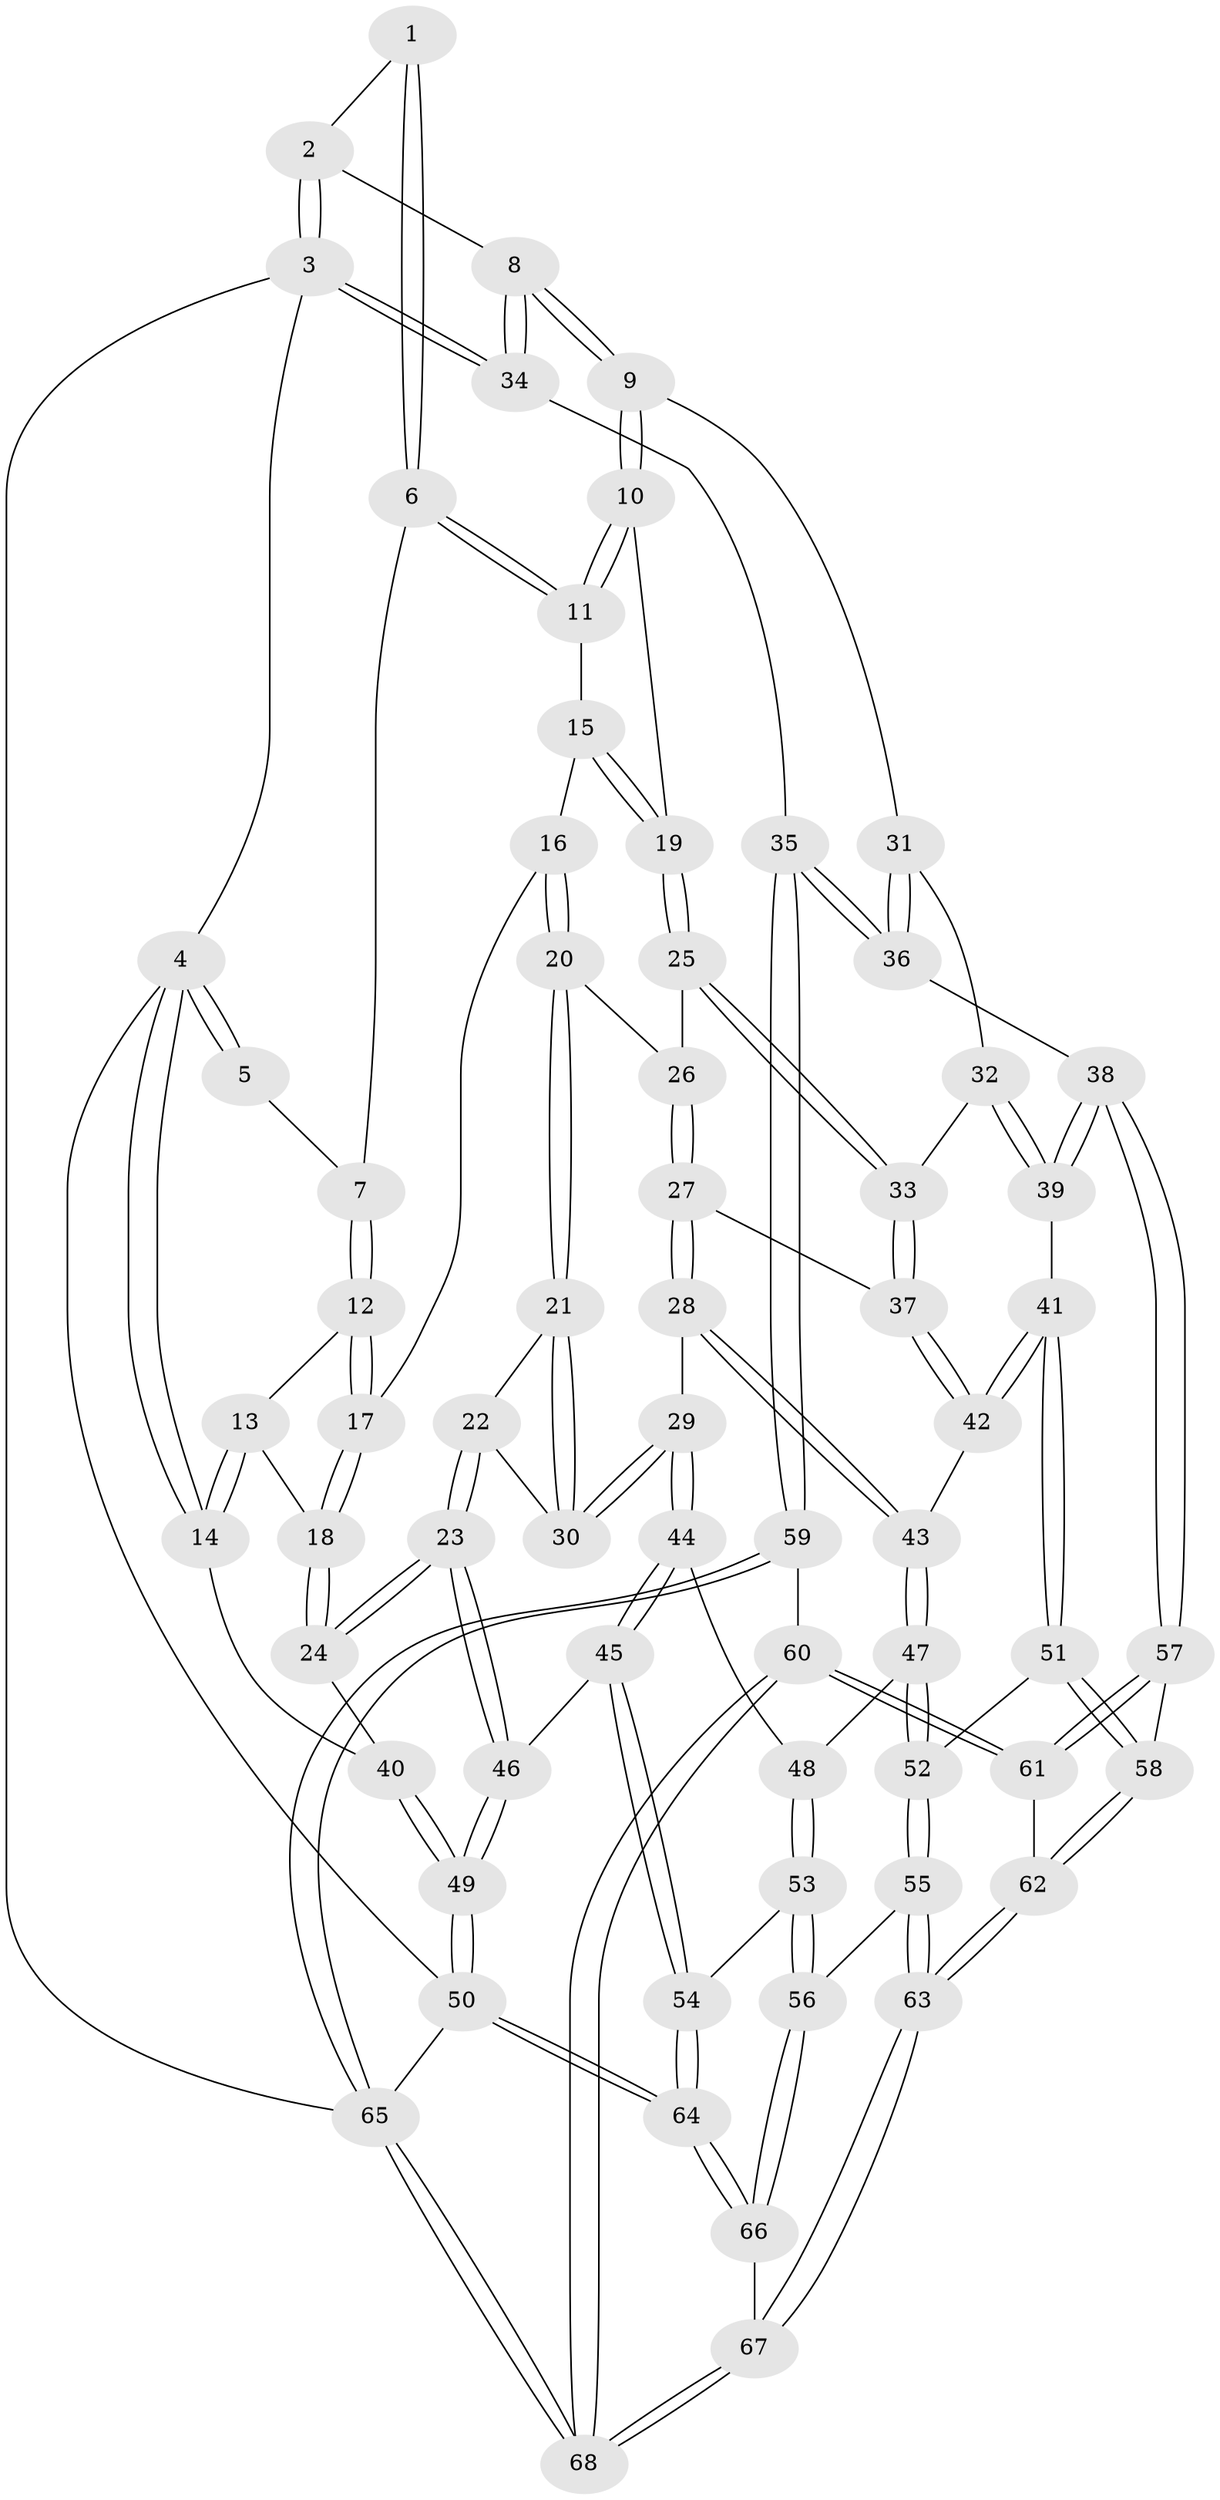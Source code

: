 // Generated by graph-tools (version 1.1) at 2025/38/03/09/25 02:38:50]
// undirected, 68 vertices, 167 edges
graph export_dot {
graph [start="1"]
  node [color=gray90,style=filled];
  1 [pos="+0.5609338547487556+0"];
  2 [pos="+0.7291226597801919+0"];
  3 [pos="+1+0"];
  4 [pos="+0+0"];
  5 [pos="+0.16932602569659666+0"];
  6 [pos="+0.5484039355209689+0"];
  7 [pos="+0.20583877610968612+0.09332437995060705"];
  8 [pos="+0.9644631248080662+0.2539490119006033"];
  9 [pos="+0.9541291237323861+0.2563074985051636"];
  10 [pos="+0.8631622250995639+0.26375968845419506"];
  11 [pos="+0.546666956983852+0"];
  12 [pos="+0.19436162425888048+0.1203475032263178"];
  13 [pos="+0.009532583447899938+0.15177173776481984"];
  14 [pos="+0+0.10852909673980439"];
  15 [pos="+0.5116360100327285+0.1345335395103622"];
  16 [pos="+0.4333569154730482+0.24162955354267693"];
  17 [pos="+0.3236321043610753+0.25911374433527"];
  18 [pos="+0.2203964533295827+0.3716378756168623"];
  19 [pos="+0.7327945532512101+0.31371151415699866"];
  20 [pos="+0.441206003924534+0.26085782004558095"];
  21 [pos="+0.4373193855091213+0.30222330045714274"];
  22 [pos="+0.34721179819970427+0.4856979679399508"];
  23 [pos="+0.19950316090789172+0.5234229095470929"];
  24 [pos="+0.18543045456713392+0.4635869875552959"];
  25 [pos="+0.6932699035634179+0.38385133057570603"];
  26 [pos="+0.4968911264826481+0.31803158664345915"];
  27 [pos="+0.5510054648633013+0.43861458445733326"];
  28 [pos="+0.5189583901774218+0.5005182076906444"];
  29 [pos="+0.4640500269248932+0.5029060577130098"];
  30 [pos="+0.4452381517056596+0.486726336331203"];
  31 [pos="+0.8168266986723427+0.45114776013841434"];
  32 [pos="+0.7750599148109112+0.4554919959874321"];
  33 [pos="+0.6885738375656171+0.41162099065095403"];
  34 [pos="+1+0.31265721654388484"];
  35 [pos="+1+0.5573139189216881"];
  36 [pos="+0.901119602669179+0.6227558646407642"];
  37 [pos="+0.6828073002290228+0.4213307184680131"];
  38 [pos="+0.8910376298799428+0.626757390310097"];
  39 [pos="+0.8116369507453354+0.6145743761351978"];
  40 [pos="+0+0.29243324702491147"];
  41 [pos="+0.7817938117405575+0.6149167491879226"];
  42 [pos="+0.6781491093960633+0.4878249859197283"];
  43 [pos="+0.581574876113584+0.5647883750841662"];
  44 [pos="+0.43625025240635923+0.5857579511773601"];
  45 [pos="+0.19534618237670986+0.6433657984834162"];
  46 [pos="+0.18713525976046697+0.6363813895833518"];
  47 [pos="+0.583536674498496+0.6270049921539853"];
  48 [pos="+0.48995720439138507+0.6471721304178253"];
  49 [pos="+0+0.7709676416231372"];
  50 [pos="+0+1"];
  51 [pos="+0.6560588240264591+0.6888816168176867"];
  52 [pos="+0.6413776638623432+0.6854567628117414"];
  53 [pos="+0.3979696716973534+0.8025999096841343"];
  54 [pos="+0.29047248628119754+0.7757203858908034"];
  55 [pos="+0.5234624257578269+0.7983010596542144"];
  56 [pos="+0.43176781673054254+0.8283537371521054"];
  57 [pos="+0.8532827258624703+0.7399237777576876"];
  58 [pos="+0.7057340129173993+0.8105025384876223"];
  59 [pos="+1+0.7368950380123105"];
  60 [pos="+0.8998483041623219+0.8966424953770271"];
  61 [pos="+0.8733792256950149+0.8720009323376786"];
  62 [pos="+0.7022866752440765+0.8682070564439983"];
  63 [pos="+0.6924888917658281+0.882010666127312"];
  64 [pos="+0.025211486872987295+1"];
  65 [pos="+1+1"];
  66 [pos="+0.5453557859772947+1"];
  67 [pos="+0.6147581768933816+1"];
  68 [pos="+0.8600826298308637+1"];
  1 -- 2;
  1 -- 6;
  1 -- 6;
  2 -- 3;
  2 -- 3;
  2 -- 8;
  3 -- 4;
  3 -- 34;
  3 -- 34;
  3 -- 65;
  4 -- 5;
  4 -- 5;
  4 -- 14;
  4 -- 14;
  4 -- 50;
  5 -- 7;
  6 -- 7;
  6 -- 11;
  6 -- 11;
  7 -- 12;
  7 -- 12;
  8 -- 9;
  8 -- 9;
  8 -- 34;
  8 -- 34;
  9 -- 10;
  9 -- 10;
  9 -- 31;
  10 -- 11;
  10 -- 11;
  10 -- 19;
  11 -- 15;
  12 -- 13;
  12 -- 17;
  12 -- 17;
  13 -- 14;
  13 -- 14;
  13 -- 18;
  14 -- 40;
  15 -- 16;
  15 -- 19;
  15 -- 19;
  16 -- 17;
  16 -- 20;
  16 -- 20;
  17 -- 18;
  17 -- 18;
  18 -- 24;
  18 -- 24;
  19 -- 25;
  19 -- 25;
  20 -- 21;
  20 -- 21;
  20 -- 26;
  21 -- 22;
  21 -- 30;
  21 -- 30;
  22 -- 23;
  22 -- 23;
  22 -- 30;
  23 -- 24;
  23 -- 24;
  23 -- 46;
  23 -- 46;
  24 -- 40;
  25 -- 26;
  25 -- 33;
  25 -- 33;
  26 -- 27;
  26 -- 27;
  27 -- 28;
  27 -- 28;
  27 -- 37;
  28 -- 29;
  28 -- 43;
  28 -- 43;
  29 -- 30;
  29 -- 30;
  29 -- 44;
  29 -- 44;
  31 -- 32;
  31 -- 36;
  31 -- 36;
  32 -- 33;
  32 -- 39;
  32 -- 39;
  33 -- 37;
  33 -- 37;
  34 -- 35;
  35 -- 36;
  35 -- 36;
  35 -- 59;
  35 -- 59;
  36 -- 38;
  37 -- 42;
  37 -- 42;
  38 -- 39;
  38 -- 39;
  38 -- 57;
  38 -- 57;
  39 -- 41;
  40 -- 49;
  40 -- 49;
  41 -- 42;
  41 -- 42;
  41 -- 51;
  41 -- 51;
  42 -- 43;
  43 -- 47;
  43 -- 47;
  44 -- 45;
  44 -- 45;
  44 -- 48;
  45 -- 46;
  45 -- 54;
  45 -- 54;
  46 -- 49;
  46 -- 49;
  47 -- 48;
  47 -- 52;
  47 -- 52;
  48 -- 53;
  48 -- 53;
  49 -- 50;
  49 -- 50;
  50 -- 64;
  50 -- 64;
  50 -- 65;
  51 -- 52;
  51 -- 58;
  51 -- 58;
  52 -- 55;
  52 -- 55;
  53 -- 54;
  53 -- 56;
  53 -- 56;
  54 -- 64;
  54 -- 64;
  55 -- 56;
  55 -- 63;
  55 -- 63;
  56 -- 66;
  56 -- 66;
  57 -- 58;
  57 -- 61;
  57 -- 61;
  58 -- 62;
  58 -- 62;
  59 -- 60;
  59 -- 65;
  59 -- 65;
  60 -- 61;
  60 -- 61;
  60 -- 68;
  60 -- 68;
  61 -- 62;
  62 -- 63;
  62 -- 63;
  63 -- 67;
  63 -- 67;
  64 -- 66;
  64 -- 66;
  65 -- 68;
  65 -- 68;
  66 -- 67;
  67 -- 68;
  67 -- 68;
}
